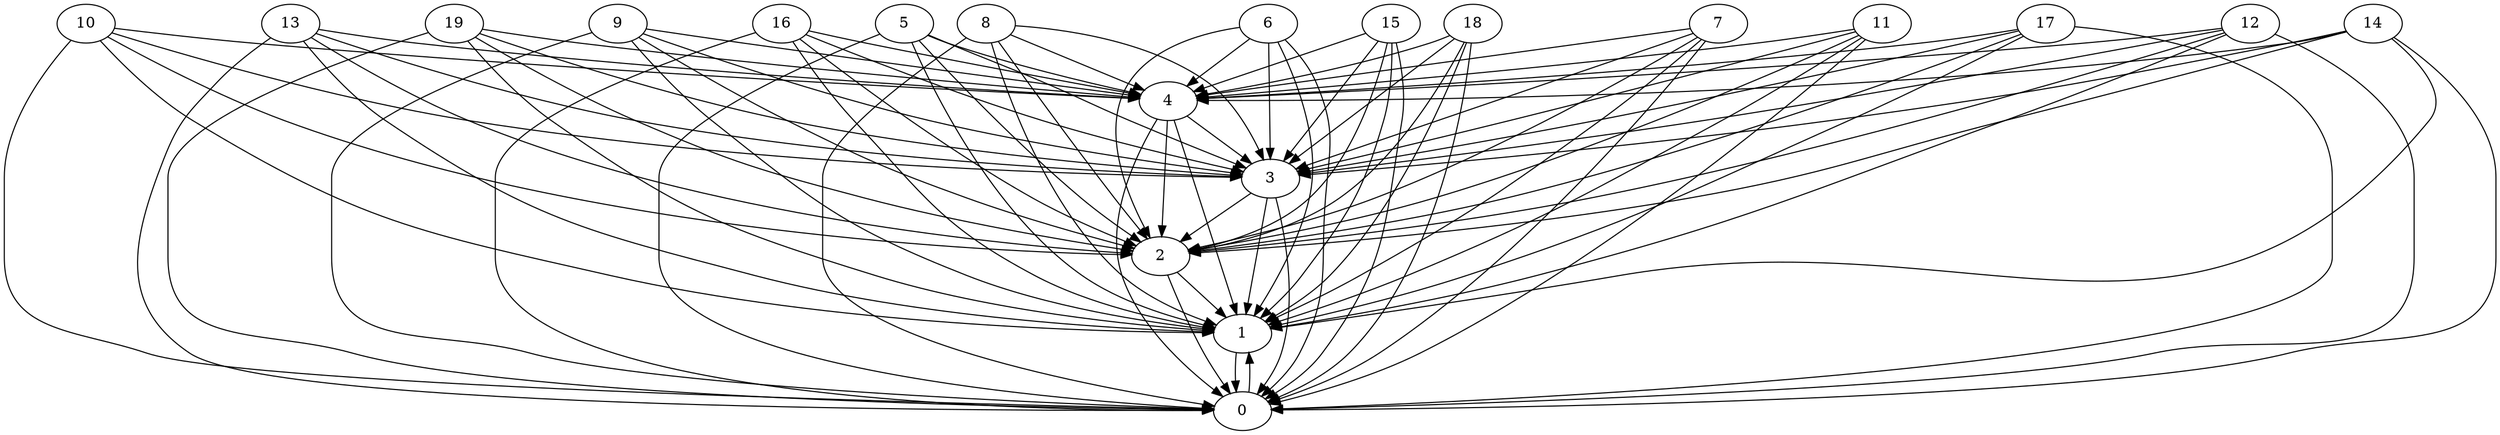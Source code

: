 digraph {3 -> 1[Label=1];
5 -> 2[Label=1];
10 -> 4[Label=1];
13 -> 0[Label=1];
19 -> 3[Label=1];
3 -> 0[Label=2];
8 -> 2[Label=2];
9 -> 3[Label=2];
16 -> 3[Label=2];
5 -> 1[Label=3];
6 -> 0[Label=3];
7 -> 0[Label=3];
7 -> 3[Label=3];
10 -> 3[Label=3];
11 -> 1[Label=3];
11 -> 2[Label=3];
17 -> 1[Label=3];
18 -> 4[Label=3];
19 -> 0[Label=3];
2 -> 0[Label=4];
2 -> 1[Label=4];
4 -> 1[Label=4];
6 -> 3[Label=4];
7 -> 1[Label=4];
12 -> 1[Label=4];
12 -> 2[Label=4];
13 -> 4[Label=4];
14 -> 0[Label=4];
14 -> 3[Label=4];
14 -> 4[Label=4];
16 -> 2[Label=4];
18 -> 1[Label=4];
18 -> 2[Label=4];
6 -> 2[Label=5];
8 -> 1[Label=5];
9 -> 1[Label=5];
11 -> 4[Label=5];
16 -> 1[Label=5];
5 -> 4[Label=6];
6 -> 4[Label=6];
8 -> 4[Label=6];
9 -> 4[Label=6];
11 -> 3[Label=6];
16 -> 4[Label=6];
17 -> 3[Label=6];
0 -> 1[Label=7];
8 -> 0[Label=7];
10 -> 0[Label=7];
11 -> 0[Label=7];
14 -> 2[Label=7];
15 -> 1[Label=7];
15 -> 2[Label=7];
16 -> 0[Label=7];
17 -> 2[Label=7];
1 -> 0[Label=8];
3 -> 2[Label=8];
4 -> 2[Label=8];
4 -> 3[Label=8];
5 -> 3[Label=8];
7 -> 2[Label=8];
10 -> 1[Label=8];
12 -> 0[Label=8];
12 -> 4[Label=8];
13 -> 3[Label=8];
14 -> 1[Label=8];
15 -> 4[Label=8];
17 -> 4[Label=8];
18 -> 0[Label=8];
19 -> 1[Label=8];
19 -> 4[Label=8];
4 -> 0[Label=9];
5 -> 0[Label=9];
6 -> 1[Label=9];
7 -> 4[Label=9];
9 -> 2[Label=9];
13 -> 1[Label=9];
13 -> 2[Label=9];
15 -> 0[Label=9];
17 -> 0[Label=9];
18 -> 3[Label=9];
19 -> 2[Label=9];
8 -> 3[Label=10];
9 -> 0[Label=10];
10 -> 2[Label=10];
12 -> 3[Label=10];
15 -> 3[Label=10];
}